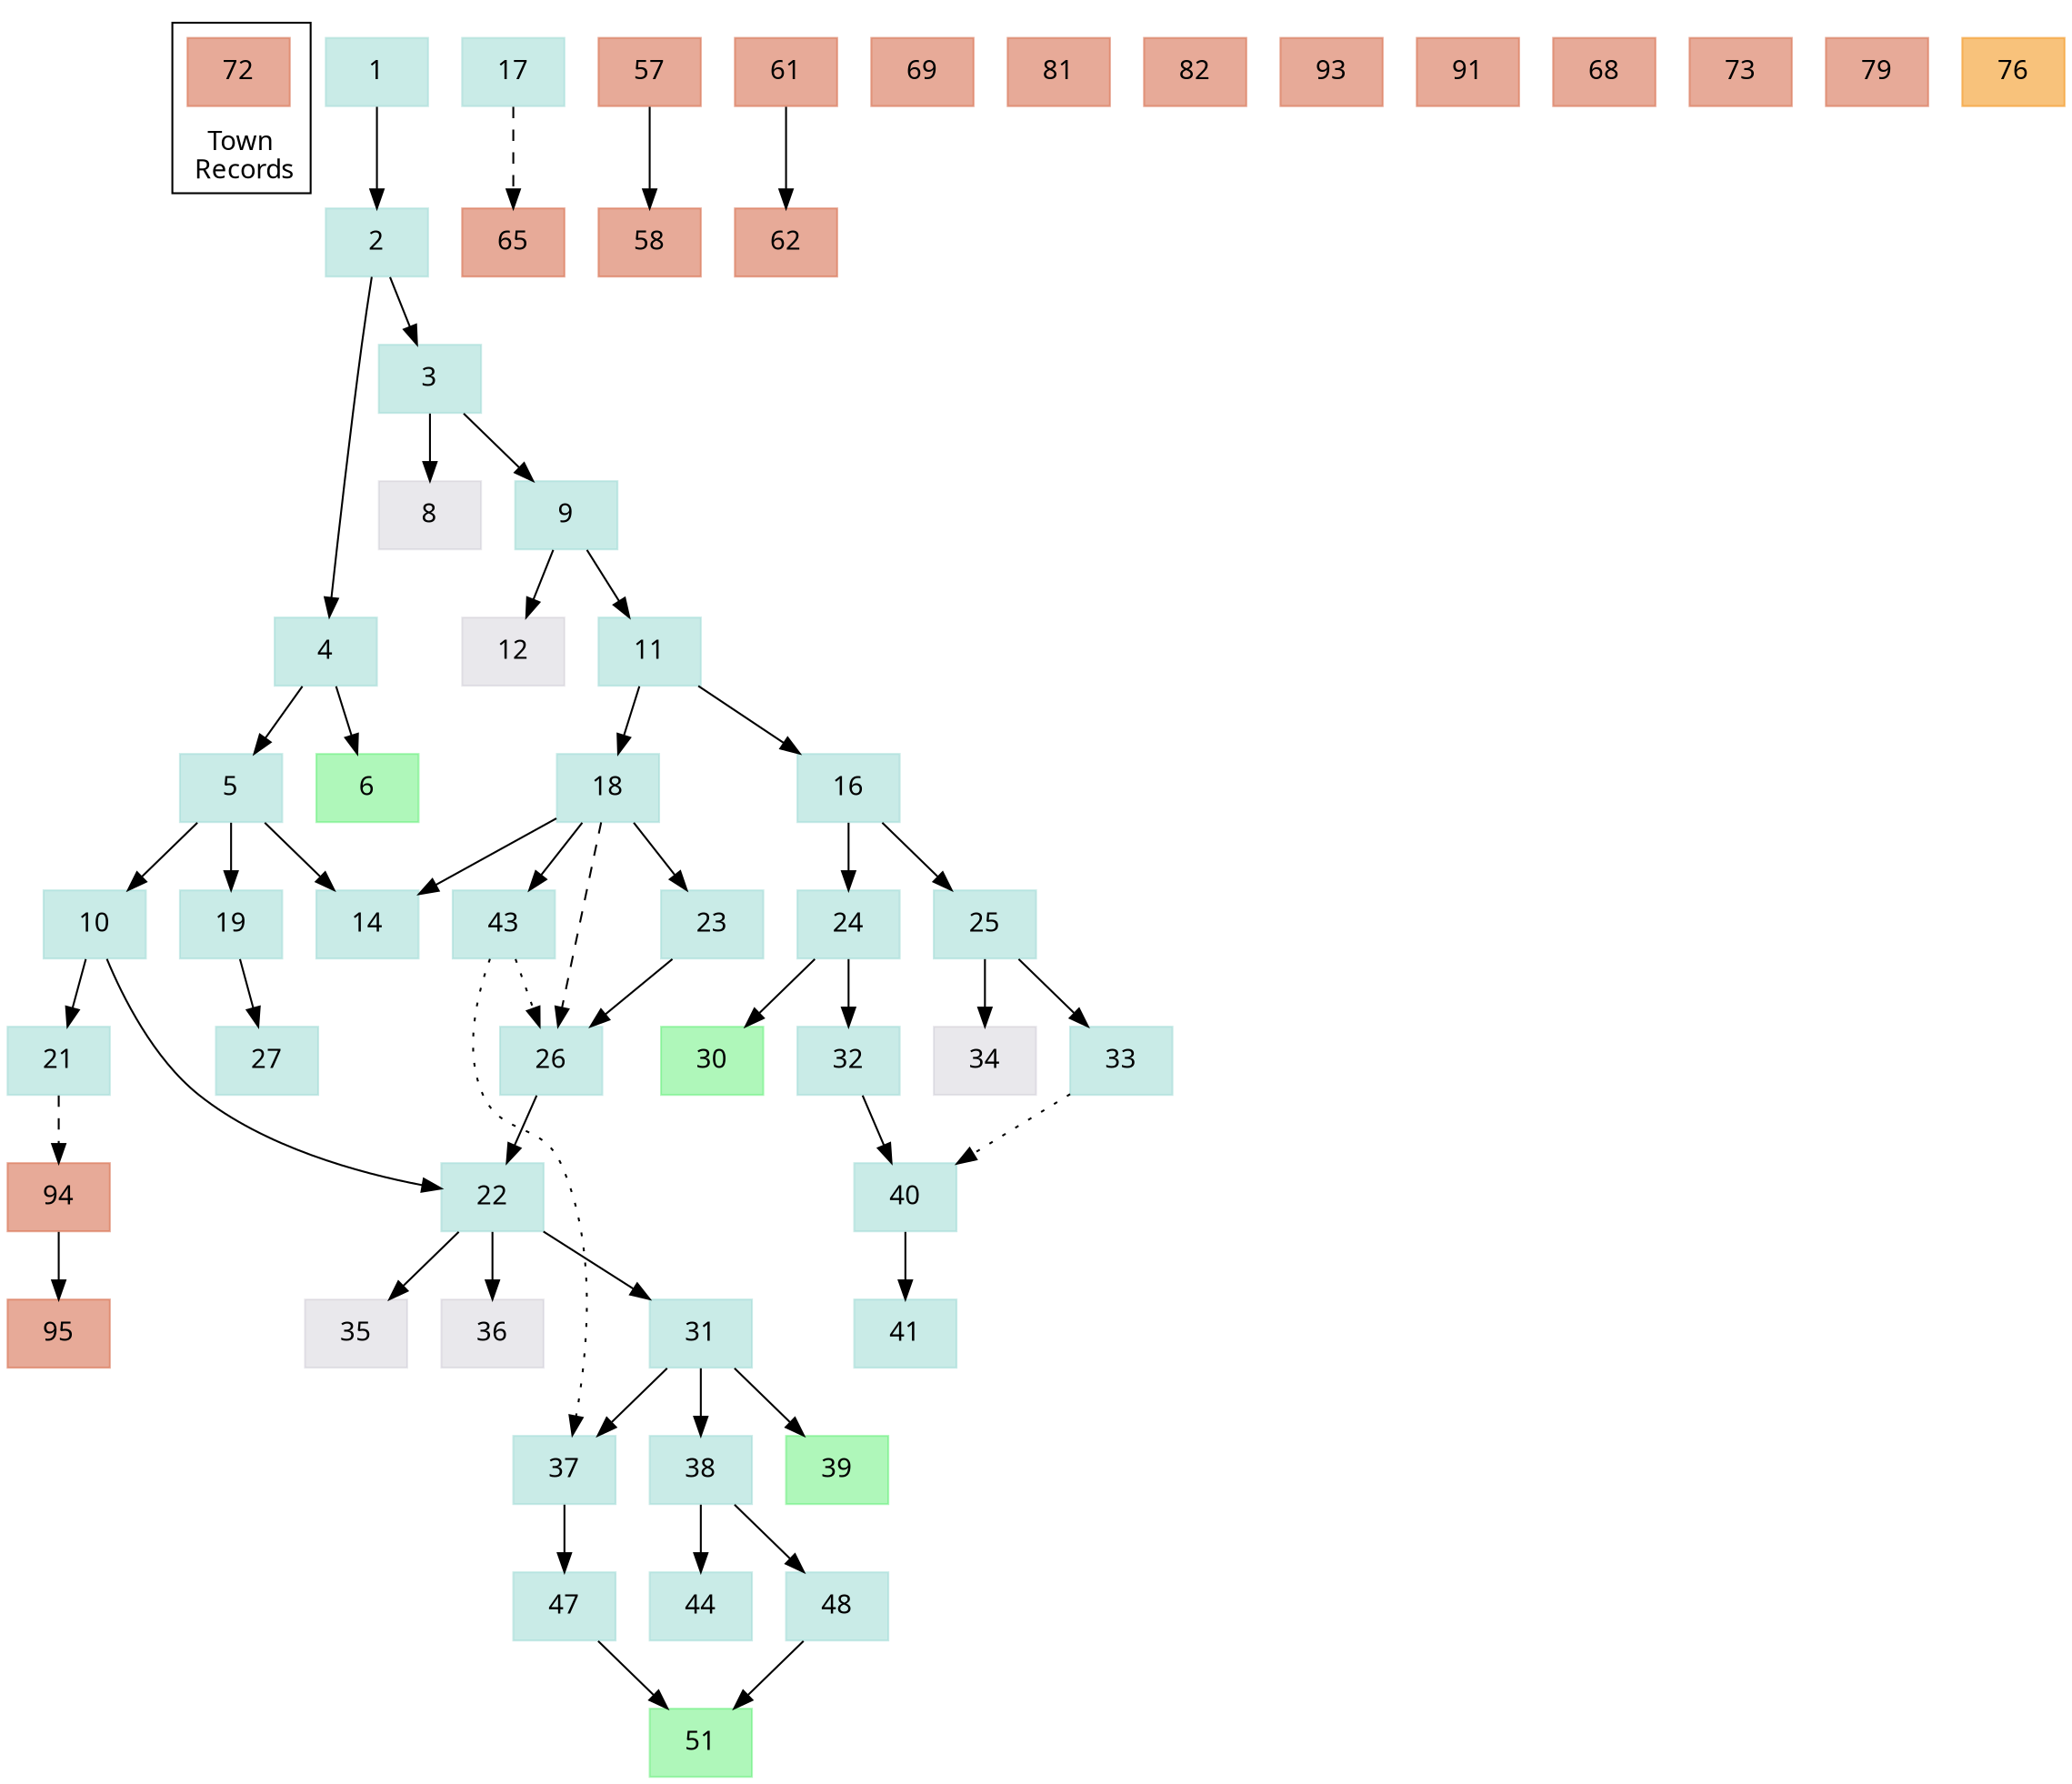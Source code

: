 digraph G{
ratio="auto"
graph [fontname = "Pirata One"];
node [fontname = "Pirata One", shape="plaintext"];
node [	shape = box,
		color = "#a1dbd690",
		style = filled,
        imagepos = "tc",
        fixedsize=true,
        imagescale=true
		];
//Town records
subgraph cluster_0 { 
    rankdir = TD;
    label = "Town\n Records";
    labelloc = b;
    72
    //72->73 [color=transparent]
    
}
bgcolor="#00000000"
1->2->3->9
2->4
3->8
4->5
5->10
10->21
9->11
9->12
11->18
11->16
16->24
5->14
18->14
18->23
4->6
10->22
16->25
5->19
18->26 [style=dashed]
18->43
23->26
24->32
24->30
43->26 [style=dotted]
25->33
25->34
33->40 [style=dotted]
21->94 [style=dashed]
94->95
26->22
22->35
22->36
22->31
31->37
31->38
31->39
43->37 [style=dotted, constraint = false]
37->47
47->51
17->65 [style=dashed]
32->40
40->41
57->58
19->27
61->62
38->48
38->44
48->51
    

//sidequests completed
{57, 58, 69, 81, 82, 93, 94, 95, 65, 72, 91, 68, 61, 62, 73, 79 [color="#d76b4a90"]}

//sidequests new
{76 [color="#f2931790"]}

//new quests
{6, 30, 34, 51, 39 [color = "#4cee6570"]}

//never going back again
{12, 8, 34, 35, 36 [color="#928CA230"]}


//failed
// [color="#FF00FF90"];

}
